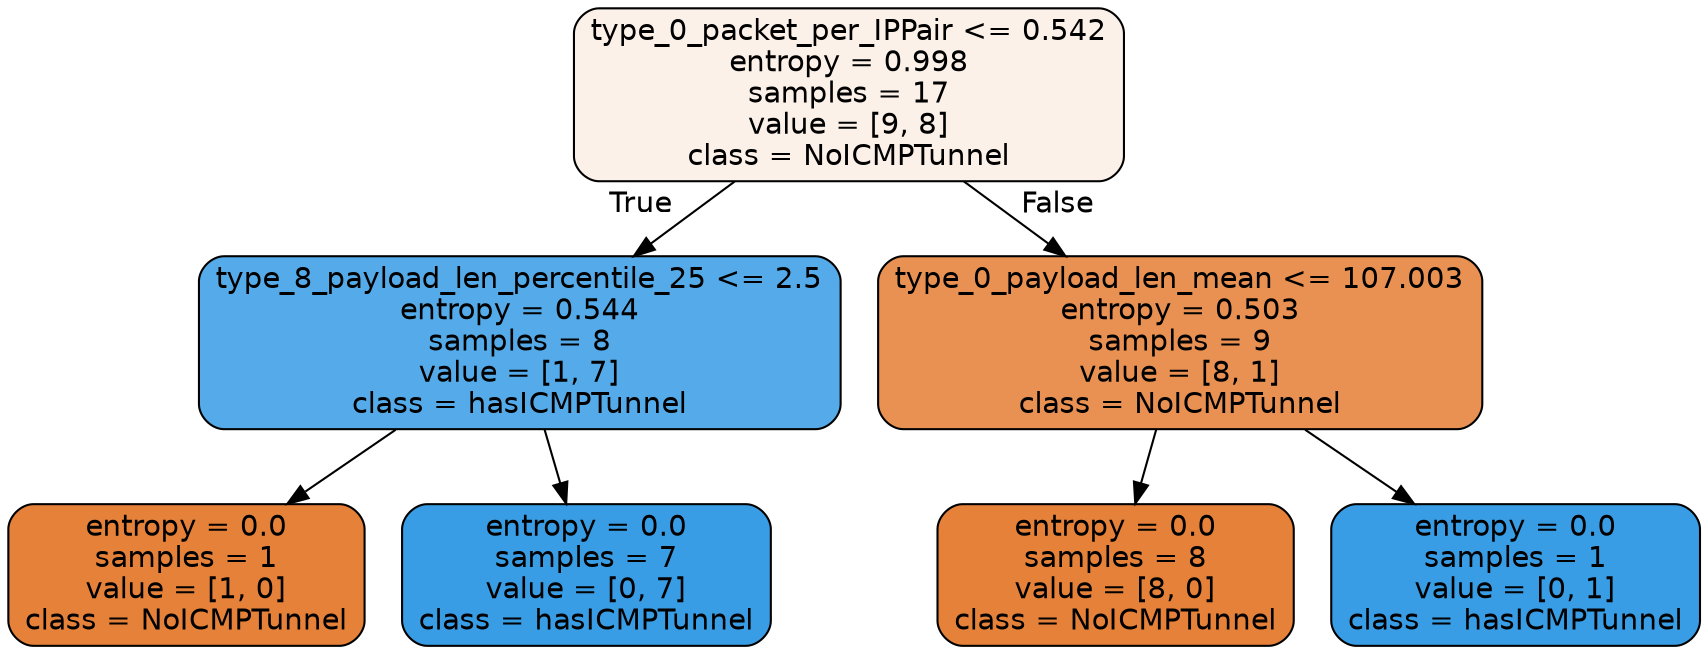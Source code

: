 digraph Tree {
node [shape=box, style="filled, rounded", color="black", fontname=helvetica] ;
edge [fontname=helvetica] ;
0 [label="type_0_packet_per_IPPair <= 0.542\nentropy = 0.998\nsamples = 17\nvalue = [9, 8]\nclass = NoICMPTunnel", fillcolor="#fcf1e9"] ;
1 [label="type_8_payload_len_percentile_25 <= 2.5\nentropy = 0.544\nsamples = 8\nvalue = [1, 7]\nclass = hasICMPTunnel", fillcolor="#55abe9"] ;
0 -> 1 [labeldistance=2.5, labelangle=45, headlabel="True"] ;
2 [label="entropy = 0.0\nsamples = 1\nvalue = [1, 0]\nclass = NoICMPTunnel", fillcolor="#e58139"] ;
1 -> 2 ;
3 [label="entropy = 0.0\nsamples = 7\nvalue = [0, 7]\nclass = hasICMPTunnel", fillcolor="#399de5"] ;
1 -> 3 ;
4 [label="type_0_payload_len_mean <= 107.003\nentropy = 0.503\nsamples = 9\nvalue = [8, 1]\nclass = NoICMPTunnel", fillcolor="#e89152"] ;
0 -> 4 [labeldistance=2.5, labelangle=-45, headlabel="False"] ;
5 [label="entropy = 0.0\nsamples = 8\nvalue = [8, 0]\nclass = NoICMPTunnel", fillcolor="#e58139"] ;
4 -> 5 ;
6 [label="entropy = 0.0\nsamples = 1\nvalue = [0, 1]\nclass = hasICMPTunnel", fillcolor="#399de5"] ;
4 -> 6 ;
}